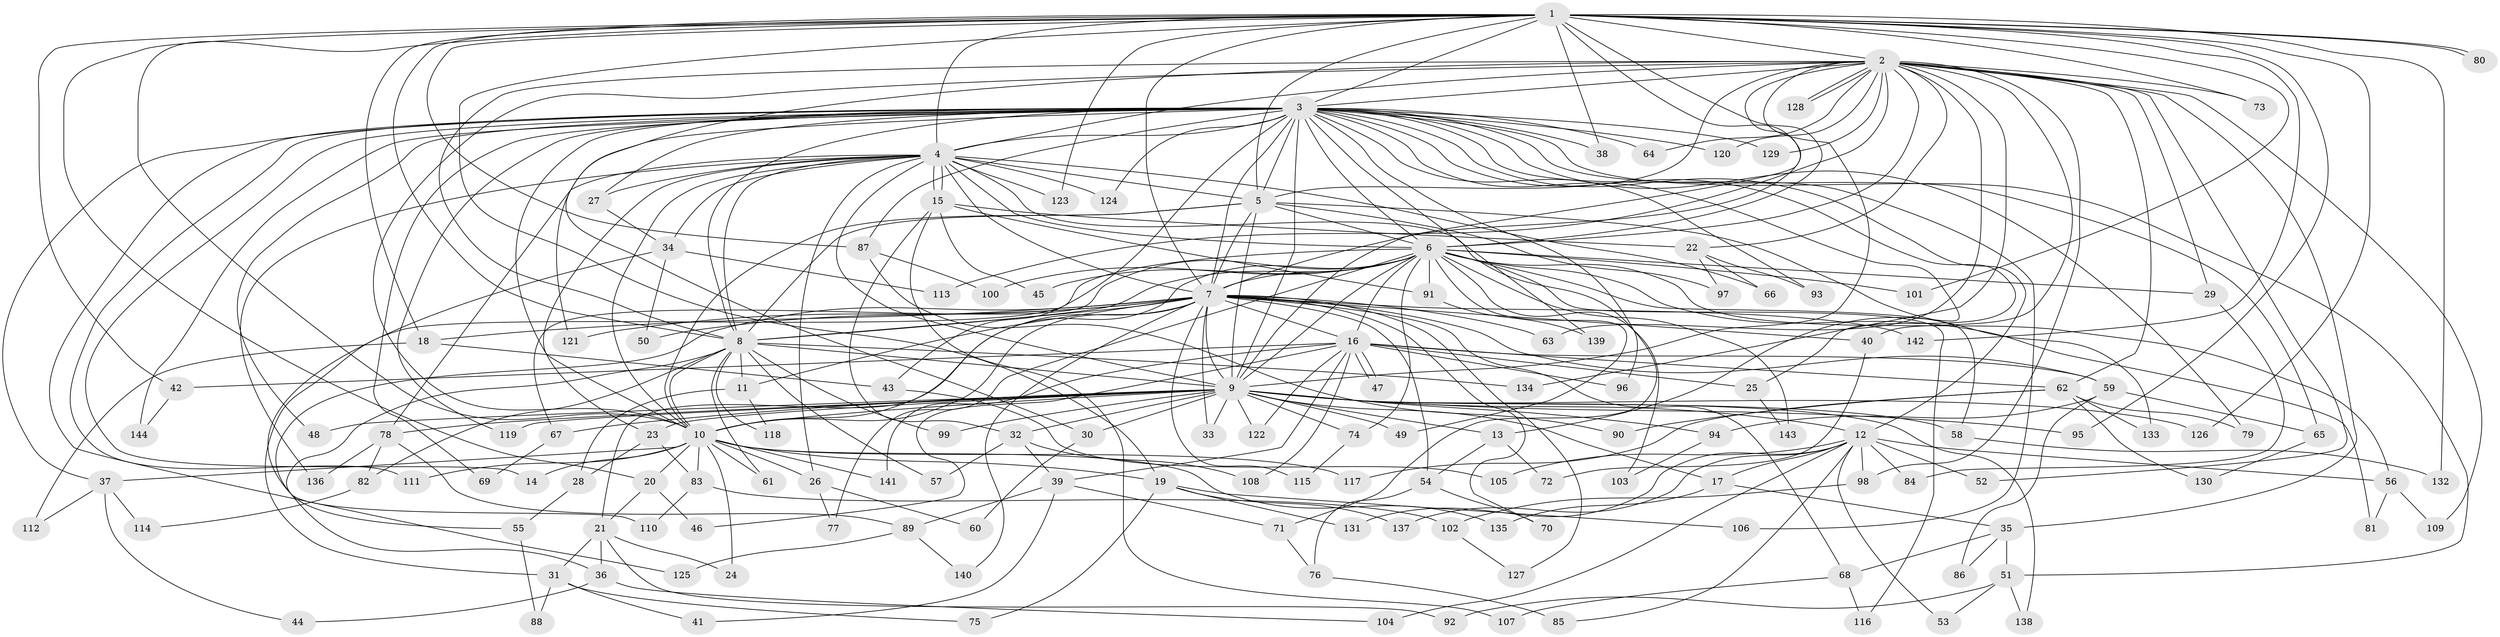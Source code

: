 // coarse degree distribution, {21: 0.017543859649122806, 26: 0.008771929824561403, 33: 0.008771929824561403, 28: 0.008771929824561403, 10: 0.017543859649122806, 24: 0.008771929824561403, 27: 0.008771929824561403, 25: 0.008771929824561403, 4: 0.08771929824561403, 12: 0.008771929824561403, 2: 0.543859649122807, 14: 0.008771929824561403, 5: 0.07894736842105263, 6: 0.017543859649122806, 8: 0.008771929824561403, 3: 0.14912280701754385, 7: 0.008771929824561403}
// Generated by graph-tools (version 1.1) at 2025/51/02/27/25 19:51:47]
// undirected, 144 vertices, 313 edges
graph export_dot {
graph [start="1"]
  node [color=gray90,style=filled];
  1;
  2;
  3;
  4;
  5;
  6;
  7;
  8;
  9;
  10;
  11;
  12;
  13;
  14;
  15;
  16;
  17;
  18;
  19;
  20;
  21;
  22;
  23;
  24;
  25;
  26;
  27;
  28;
  29;
  30;
  31;
  32;
  33;
  34;
  35;
  36;
  37;
  38;
  39;
  40;
  41;
  42;
  43;
  44;
  45;
  46;
  47;
  48;
  49;
  50;
  51;
  52;
  53;
  54;
  55;
  56;
  57;
  58;
  59;
  60;
  61;
  62;
  63;
  64;
  65;
  66;
  67;
  68;
  69;
  70;
  71;
  72;
  73;
  74;
  75;
  76;
  77;
  78;
  79;
  80;
  81;
  82;
  83;
  84;
  85;
  86;
  87;
  88;
  89;
  90;
  91;
  92;
  93;
  94;
  95;
  96;
  97;
  98;
  99;
  100;
  101;
  102;
  103;
  104;
  105;
  106;
  107;
  108;
  109;
  110;
  111;
  112;
  113;
  114;
  115;
  116;
  117;
  118;
  119;
  120;
  121;
  122;
  123;
  124;
  125;
  126;
  127;
  128;
  129;
  130;
  131;
  132;
  133;
  134;
  135;
  136;
  137;
  138;
  139;
  140;
  141;
  142;
  143;
  144;
  1 -- 2;
  1 -- 3;
  1 -- 4;
  1 -- 5;
  1 -- 6;
  1 -- 7;
  1 -- 8;
  1 -- 9;
  1 -- 10;
  1 -- 18;
  1 -- 19;
  1 -- 20;
  1 -- 38;
  1 -- 42;
  1 -- 73;
  1 -- 80;
  1 -- 80;
  1 -- 87;
  1 -- 95;
  1 -- 101;
  1 -- 123;
  1 -- 126;
  1 -- 132;
  1 -- 142;
  2 -- 3;
  2 -- 4;
  2 -- 5;
  2 -- 6;
  2 -- 7;
  2 -- 8;
  2 -- 9;
  2 -- 10;
  2 -- 22;
  2 -- 29;
  2 -- 30;
  2 -- 35;
  2 -- 40;
  2 -- 52;
  2 -- 62;
  2 -- 63;
  2 -- 64;
  2 -- 73;
  2 -- 98;
  2 -- 109;
  2 -- 113;
  2 -- 120;
  2 -- 128;
  2 -- 128;
  2 -- 129;
  2 -- 134;
  3 -- 4;
  3 -- 5;
  3 -- 6;
  3 -- 7;
  3 -- 8;
  3 -- 9;
  3 -- 10;
  3 -- 12;
  3 -- 13;
  3 -- 14;
  3 -- 25;
  3 -- 27;
  3 -- 37;
  3 -- 38;
  3 -- 43;
  3 -- 48;
  3 -- 51;
  3 -- 64;
  3 -- 65;
  3 -- 69;
  3 -- 79;
  3 -- 87;
  3 -- 93;
  3 -- 96;
  3 -- 106;
  3 -- 111;
  3 -- 119;
  3 -- 120;
  3 -- 121;
  3 -- 124;
  3 -- 125;
  3 -- 129;
  3 -- 139;
  3 -- 144;
  4 -- 5;
  4 -- 6;
  4 -- 7;
  4 -- 8;
  4 -- 9;
  4 -- 10;
  4 -- 15;
  4 -- 15;
  4 -- 23;
  4 -- 26;
  4 -- 27;
  4 -- 34;
  4 -- 66;
  4 -- 71;
  4 -- 78;
  4 -- 123;
  4 -- 124;
  4 -- 136;
  5 -- 6;
  5 -- 7;
  5 -- 8;
  5 -- 9;
  5 -- 10;
  5 -- 97;
  5 -- 133;
  6 -- 7;
  6 -- 8;
  6 -- 9;
  6 -- 10;
  6 -- 16;
  6 -- 29;
  6 -- 31;
  6 -- 45;
  6 -- 49;
  6 -- 56;
  6 -- 58;
  6 -- 67;
  6 -- 74;
  6 -- 77;
  6 -- 81;
  6 -- 91;
  6 -- 100;
  6 -- 101;
  6 -- 103;
  6 -- 116;
  6 -- 143;
  7 -- 8;
  7 -- 9;
  7 -- 10;
  7 -- 11;
  7 -- 16;
  7 -- 18;
  7 -- 21;
  7 -- 33;
  7 -- 40;
  7 -- 50;
  7 -- 54;
  7 -- 55;
  7 -- 59;
  7 -- 63;
  7 -- 68;
  7 -- 70;
  7 -- 115;
  7 -- 121;
  7 -- 127;
  7 -- 140;
  7 -- 142;
  8 -- 9;
  8 -- 10;
  8 -- 11;
  8 -- 36;
  8 -- 57;
  8 -- 61;
  8 -- 82;
  8 -- 99;
  8 -- 118;
  8 -- 134;
  9 -- 10;
  9 -- 12;
  9 -- 13;
  9 -- 17;
  9 -- 23;
  9 -- 30;
  9 -- 32;
  9 -- 33;
  9 -- 48;
  9 -- 49;
  9 -- 58;
  9 -- 67;
  9 -- 74;
  9 -- 78;
  9 -- 94;
  9 -- 95;
  9 -- 99;
  9 -- 119;
  9 -- 122;
  9 -- 126;
  9 -- 138;
  10 -- 14;
  10 -- 19;
  10 -- 20;
  10 -- 24;
  10 -- 26;
  10 -- 37;
  10 -- 61;
  10 -- 83;
  10 -- 111;
  10 -- 117;
  10 -- 135;
  10 -- 141;
  11 -- 28;
  11 -- 118;
  12 -- 17;
  12 -- 52;
  12 -- 53;
  12 -- 56;
  12 -- 84;
  12 -- 85;
  12 -- 98;
  12 -- 104;
  12 -- 105;
  12 -- 131;
  12 -- 137;
  13 -- 54;
  13 -- 72;
  15 -- 22;
  15 -- 32;
  15 -- 45;
  15 -- 91;
  15 -- 107;
  16 -- 25;
  16 -- 39;
  16 -- 42;
  16 -- 46;
  16 -- 47;
  16 -- 47;
  16 -- 59;
  16 -- 62;
  16 -- 96;
  16 -- 108;
  16 -- 122;
  16 -- 141;
  17 -- 35;
  17 -- 135;
  18 -- 43;
  18 -- 112;
  19 -- 75;
  19 -- 106;
  19 -- 131;
  19 -- 137;
  20 -- 21;
  20 -- 46;
  21 -- 24;
  21 -- 31;
  21 -- 36;
  21 -- 92;
  22 -- 66;
  22 -- 93;
  22 -- 97;
  23 -- 28;
  23 -- 83;
  25 -- 143;
  26 -- 60;
  26 -- 77;
  27 -- 34;
  28 -- 55;
  29 -- 84;
  30 -- 60;
  31 -- 41;
  31 -- 75;
  31 -- 88;
  32 -- 39;
  32 -- 57;
  32 -- 108;
  34 -- 50;
  34 -- 110;
  34 -- 113;
  35 -- 51;
  35 -- 68;
  35 -- 86;
  36 -- 44;
  36 -- 104;
  37 -- 44;
  37 -- 112;
  37 -- 114;
  39 -- 41;
  39 -- 71;
  39 -- 89;
  40 -- 72;
  42 -- 144;
  43 -- 105;
  51 -- 53;
  51 -- 92;
  51 -- 138;
  54 -- 70;
  54 -- 76;
  55 -- 88;
  56 -- 81;
  56 -- 109;
  58 -- 132;
  59 -- 65;
  59 -- 86;
  59 -- 94;
  62 -- 79;
  62 -- 90;
  62 -- 117;
  62 -- 130;
  62 -- 133;
  65 -- 130;
  67 -- 69;
  68 -- 107;
  68 -- 116;
  71 -- 76;
  74 -- 115;
  76 -- 85;
  78 -- 82;
  78 -- 89;
  78 -- 136;
  82 -- 114;
  83 -- 102;
  83 -- 110;
  87 -- 90;
  87 -- 100;
  89 -- 125;
  89 -- 140;
  91 -- 139;
  94 -- 103;
  98 -- 102;
  102 -- 127;
}
